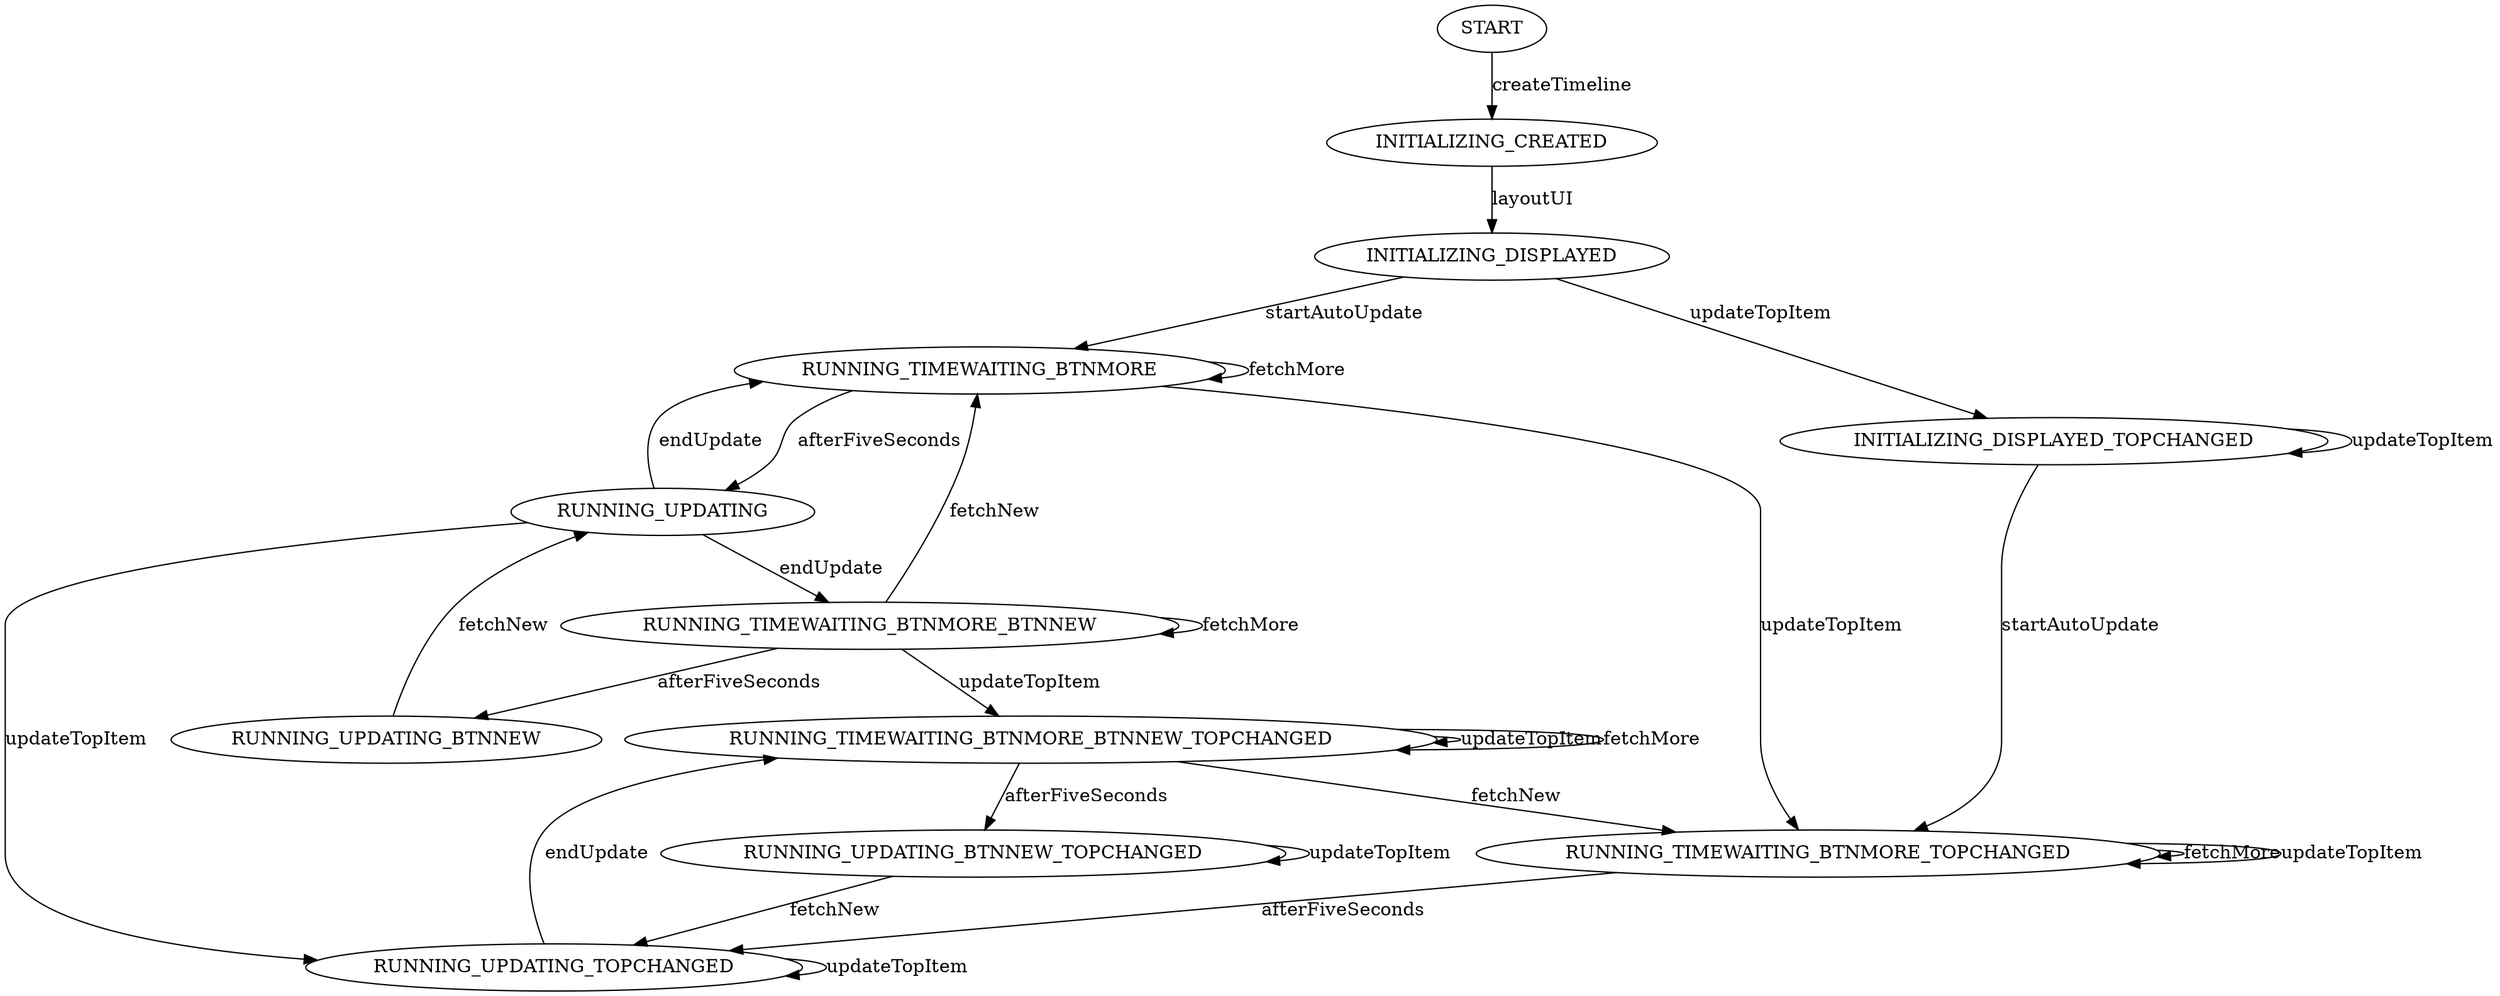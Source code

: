 digraph TimelineSwingFsm
{
  START -> INITIALIZING_CREATED  [label="createTimeline"];
  INITIALIZING_CREATED -> INITIALIZING_DISPLAYED  [label="layoutUI"];
  INITIALIZING_DISPLAYED -> RUNNING_TIMEWAITING_BTNMORE  [label="startAutoUpdate"];
  RUNNING_TIMEWAITING_BTNMORE -> RUNNING_UPDATING  [label="afterFiveSeconds"];
  RUNNING_TIMEWAITING_BTNMORE -> RUNNING_TIMEWAITING_BTNMORE  [label="fetchMore"];
  RUNNING_UPDATING -> RUNNING_UPDATING_TOPCHANGED  [label="updateTopItem"];
  RUNNING_UPDATING -> RUNNING_TIMEWAITING_BTNMORE_BTNNEW  [label="endUpdate"];
  RUNNING_TIMEWAITING_BTNMORE_BTNNEW -> RUNNING_TIMEWAITING_BTNMORE  [label="fetchNew"];
  RUNNING_UPDATING -> RUNNING_TIMEWAITING_BTNMORE  [label="endUpdate"];
  RUNNING_TIMEWAITING_BTNMORE_BTNNEW -> RUNNING_TIMEWAITING_BTNMORE_BTNNEW  [label="fetchMore"];
  INITIALIZING_DISPLAYED -> INITIALIZING_DISPLAYED_TOPCHANGED  [label="updateTopItem"];
  INITIALIZING_DISPLAYED_TOPCHANGED -> RUNNING_TIMEWAITING_BTNMORE_TOPCHANGED  [label="startAutoUpdate"];
  RUNNING_TIMEWAITING_BTNMORE_TOPCHANGED -> RUNNING_UPDATING_TOPCHANGED  [label="afterFiveSeconds"];
  INITIALIZING_DISPLAYED_TOPCHANGED -> INITIALIZING_DISPLAYED_TOPCHANGED  [label="updateTopItem"];
  RUNNING_UPDATING_TOPCHANGED -> RUNNING_TIMEWAITING_BTNMORE_BTNNEW_TOPCHANGED  [label="endUpdate"];
  RUNNING_TIMEWAITING_BTNMORE_BTNNEW_TOPCHANGED -> RUNNING_TIMEWAITING_BTNMORE_TOPCHANGED  [label="fetchNew"];
  RUNNING_TIMEWAITING_BTNMORE_BTNNEW_TOPCHANGED -> RUNNING_TIMEWAITING_BTNMORE_BTNNEW_TOPCHANGED  [label="updateTopItem"];
  RUNNING_TIMEWAITING_BTNMORE_BTNNEW_TOPCHANGED -> RUNNING_UPDATING_BTNNEW_TOPCHANGED  [label="afterFiveSeconds"];
  RUNNING_UPDATING_BTNNEW_TOPCHANGED -> RUNNING_UPDATING_TOPCHANGED  [label="fetchNew"];
  RUNNING_TIMEWAITING_BTNMORE -> RUNNING_TIMEWAITING_BTNMORE_TOPCHANGED  [label="updateTopItem"];
  RUNNING_UPDATING_TOPCHANGED -> RUNNING_UPDATING_TOPCHANGED  [label="updateTopItem"];
  RUNNING_TIMEWAITING_BTNMORE_BTNNEW_TOPCHANGED -> RUNNING_TIMEWAITING_BTNMORE_BTNNEW_TOPCHANGED  [label="fetchMore"];
  RUNNING_TIMEWAITING_BTNMORE_TOPCHANGED -> RUNNING_TIMEWAITING_BTNMORE_TOPCHANGED  [label="fetchMore"];
  RUNNING_TIMEWAITING_BTNMORE_BTNNEW -> RUNNING_UPDATING_BTNNEW  [label="afterFiveSeconds"];
  RUNNING_UPDATING_BTNNEW -> RUNNING_UPDATING  [label="fetchNew"];
  RUNNING_TIMEWAITING_BTNMORE_BTNNEW -> RUNNING_TIMEWAITING_BTNMORE_BTNNEW_TOPCHANGED  [label="updateTopItem"];
  RUNNING_UPDATING_BTNNEW_TOPCHANGED -> RUNNING_UPDATING_BTNNEW_TOPCHANGED  [label="updateTopItem"];
  RUNNING_TIMEWAITING_BTNMORE_TOPCHANGED -> RUNNING_TIMEWAITING_BTNMORE_TOPCHANGED  [label="updateTopItem"];
}
